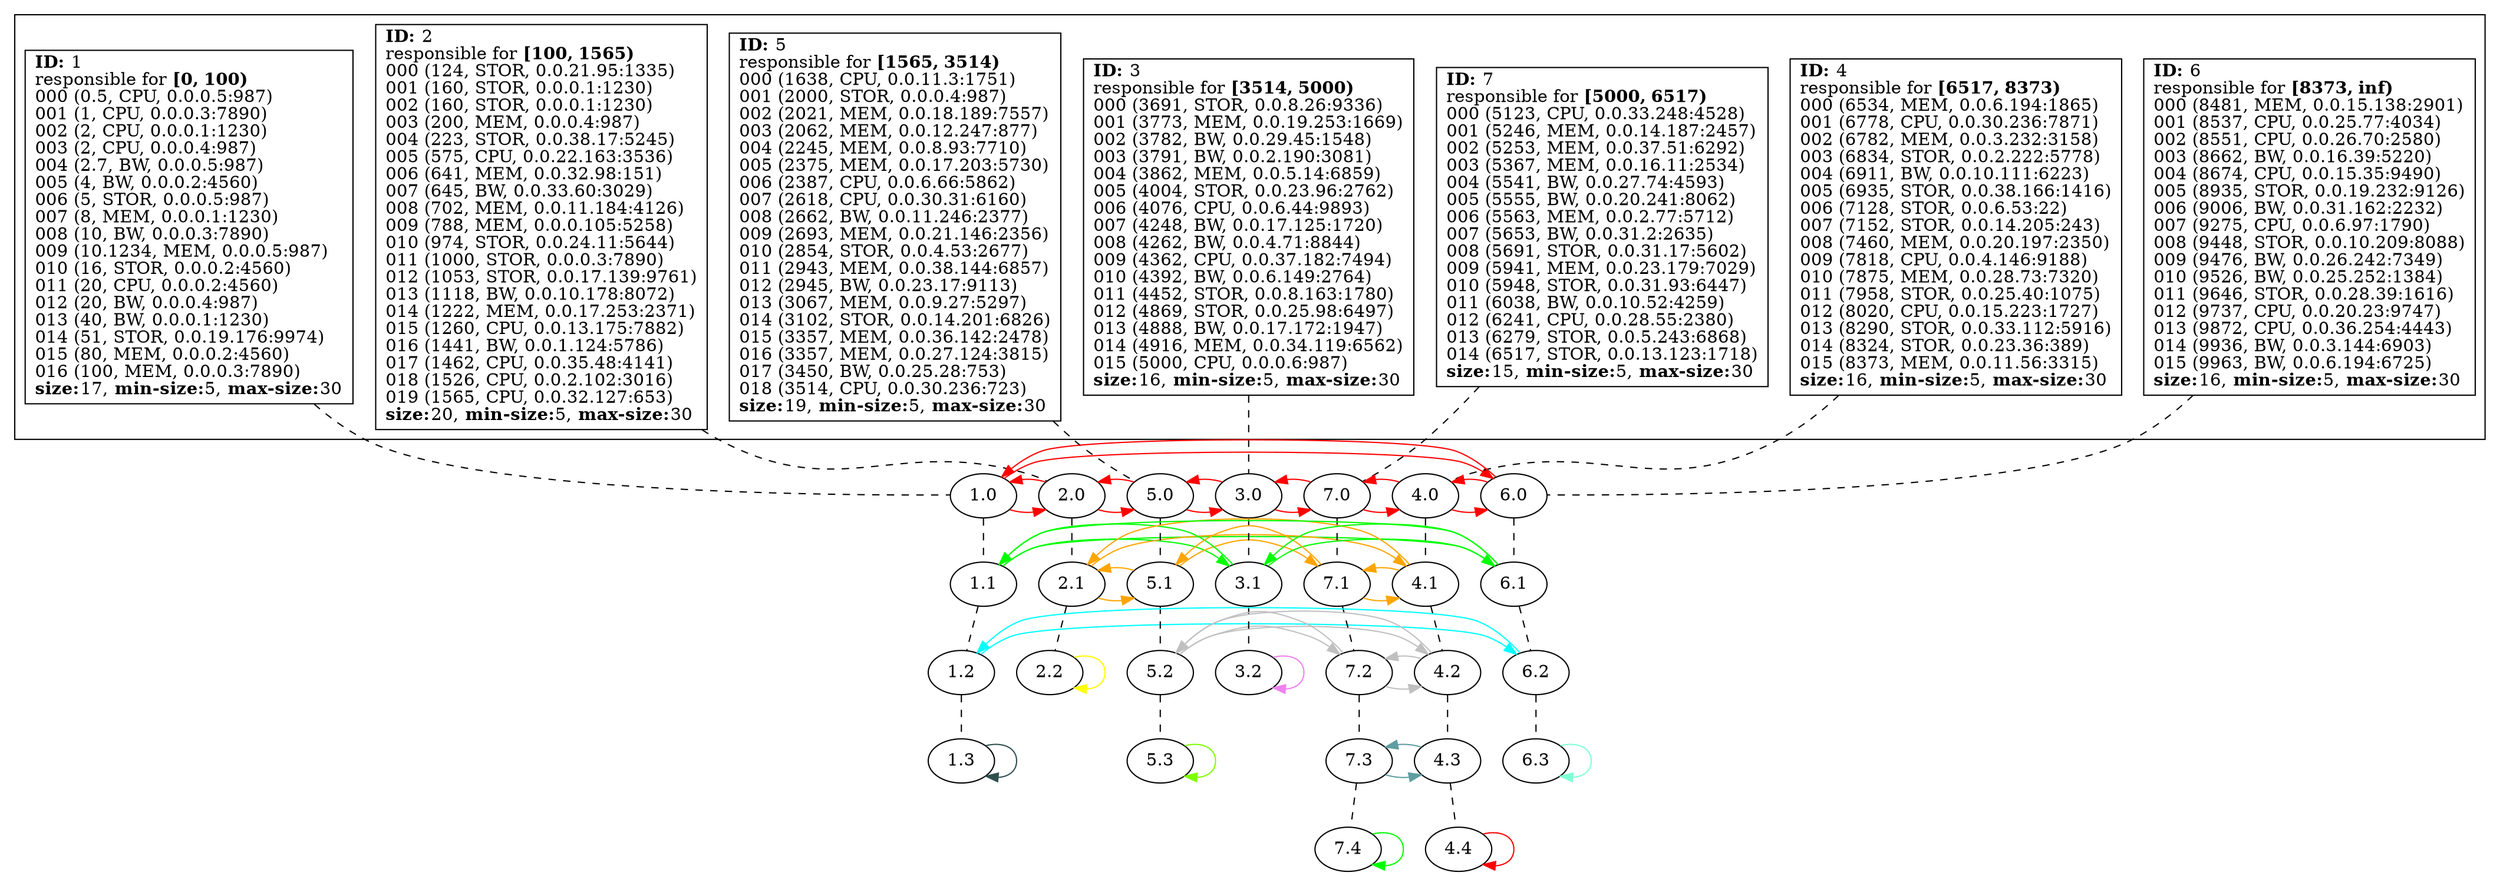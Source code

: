 strict
digraph SkipGraph {

	# vertical
	edge [dir=none style=dashed]
	subgraph {
		"1" -> "1.0" -> "1.1" -> "1.2" -> "1.3"
		}
	subgraph {
		"2" -> "2.0" -> "2.1" -> "2.2"
		}
	subgraph {
		"5" -> "5.0" -> "5.1" -> "5.2" -> "5.3"
		}
	subgraph {
		"3" -> "3.0" -> "3.1" -> "3.2"
		}
	subgraph {
		"7" -> "7.0" -> "7.1" -> "7.2" -> "7.3" -> "7.4"
		}
	subgraph {
		"4" -> "4.0" -> "4.1" -> "4.2" -> "4.3" -> "4.4"
		}
	subgraph {
		"6" -> "6.0" -> "6.1" -> "6.2" -> "6.3"
		}

	# horizontal
	edge [dir=forward, style=solid]
	subgraph cluster_content {
		rank = same
		"1" [shape=box, label=
			<
				<B>ID:</B> 1<BR ALIGN="LEFT"/>
				responsible for <B>[0, 100)</B><BR ALIGN="LEFT"/>
				000 (0.5, CPU, 0.0.0.5:987)<BR ALIGN="LEFT"/>
				001 (1, CPU, 0.0.0.3:7890)<BR ALIGN="LEFT"/>
				002 (2, CPU, 0.0.0.1:1230)<BR ALIGN="LEFT"/>
				003 (2, CPU, 0.0.0.4:987)<BR ALIGN="LEFT"/>
				004 (2.7, BW, 0.0.0.5:987)<BR ALIGN="LEFT"/>
				005 (4, BW, 0.0.0.2:4560)<BR ALIGN="LEFT"/>
				006 (5, STOR, 0.0.0.5:987)<BR ALIGN="LEFT"/>
				007 (8, MEM, 0.0.0.1:1230)<BR ALIGN="LEFT"/>
				008 (10, BW, 0.0.0.3:7890)<BR ALIGN="LEFT"/>
				009 (10.1234, MEM, 0.0.0.5:987)<BR ALIGN="LEFT"/>
				010 (16, STOR, 0.0.0.2:4560)<BR ALIGN="LEFT"/>
				011 (20, CPU, 0.0.0.2:4560)<BR ALIGN="LEFT"/>
				012 (20, BW, 0.0.0.4:987)<BR ALIGN="LEFT"/>
				013 (40, BW, 0.0.0.1:1230)<BR ALIGN="LEFT"/>
				014 (51, STOR, 0.0.19.176:9974)<BR ALIGN="LEFT"/>
				015 (80, MEM, 0.0.0.2:4560)<BR ALIGN="LEFT"/>
				016 (100, MEM, 0.0.0.3:7890)<BR ALIGN="LEFT"/>
			<B>size:</B>17, <B>min-size:</B>5, <B>max-size:</B>30<BR ALIGN="LEFT"/>			>]
		"2" [shape=box, label=
			<
				<B>ID:</B> 2<BR ALIGN="LEFT"/>
				responsible for <B>[100, 1565)</B><BR ALIGN="LEFT"/>
				000 (124, STOR, 0.0.21.95:1335)<BR ALIGN="LEFT"/>
				001 (160, STOR, 0.0.0.1:1230)<BR ALIGN="LEFT"/>
				002 (160, STOR, 0.0.0.1:1230)<BR ALIGN="LEFT"/>
				003 (200, MEM, 0.0.0.4:987)<BR ALIGN="LEFT"/>
				004 (223, STOR, 0.0.38.17:5245)<BR ALIGN="LEFT"/>
				005 (575, CPU, 0.0.22.163:3536)<BR ALIGN="LEFT"/>
				006 (641, MEM, 0.0.32.98:151)<BR ALIGN="LEFT"/>
				007 (645, BW, 0.0.33.60:3029)<BR ALIGN="LEFT"/>
				008 (702, MEM, 0.0.11.184:4126)<BR ALIGN="LEFT"/>
				009 (788, MEM, 0.0.0.105:5258)<BR ALIGN="LEFT"/>
				010 (974, STOR, 0.0.24.11:5644)<BR ALIGN="LEFT"/>
				011 (1000, STOR, 0.0.0.3:7890)<BR ALIGN="LEFT"/>
				012 (1053, STOR, 0.0.17.139:9761)<BR ALIGN="LEFT"/>
				013 (1118, BW, 0.0.10.178:8072)<BR ALIGN="LEFT"/>
				014 (1222, MEM, 0.0.17.253:2371)<BR ALIGN="LEFT"/>
				015 (1260, CPU, 0.0.13.175:7882)<BR ALIGN="LEFT"/>
				016 (1441, BW, 0.0.1.124:5786)<BR ALIGN="LEFT"/>
				017 (1462, CPU, 0.0.35.48:4141)<BR ALIGN="LEFT"/>
				018 (1526, CPU, 0.0.2.102:3016)<BR ALIGN="LEFT"/>
				019 (1565, CPU, 0.0.32.127:653)<BR ALIGN="LEFT"/>
			<B>size:</B>20, <B>min-size:</B>5, <B>max-size:</B>30<BR ALIGN="LEFT"/>			>]
		"5" [shape=box, label=
			<
				<B>ID:</B> 5<BR ALIGN="LEFT"/>
				responsible for <B>[1565, 3514)</B><BR ALIGN="LEFT"/>
				000 (1638, CPU, 0.0.11.3:1751)<BR ALIGN="LEFT"/>
				001 (2000, STOR, 0.0.0.4:987)<BR ALIGN="LEFT"/>
				002 (2021, MEM, 0.0.18.189:7557)<BR ALIGN="LEFT"/>
				003 (2062, MEM, 0.0.12.247:877)<BR ALIGN="LEFT"/>
				004 (2245, MEM, 0.0.8.93:7710)<BR ALIGN="LEFT"/>
				005 (2375, MEM, 0.0.17.203:5730)<BR ALIGN="LEFT"/>
				006 (2387, CPU, 0.0.6.66:5862)<BR ALIGN="LEFT"/>
				007 (2618, CPU, 0.0.30.31:6160)<BR ALIGN="LEFT"/>
				008 (2662, BW, 0.0.11.246:2377)<BR ALIGN="LEFT"/>
				009 (2693, MEM, 0.0.21.146:2356)<BR ALIGN="LEFT"/>
				010 (2854, STOR, 0.0.4.53:2677)<BR ALIGN="LEFT"/>
				011 (2943, MEM, 0.0.38.144:6857)<BR ALIGN="LEFT"/>
				012 (2945, BW, 0.0.23.17:9113)<BR ALIGN="LEFT"/>
				013 (3067, MEM, 0.0.9.27:5297)<BR ALIGN="LEFT"/>
				014 (3102, STOR, 0.0.14.201:6826)<BR ALIGN="LEFT"/>
				015 (3357, MEM, 0.0.36.142:2478)<BR ALIGN="LEFT"/>
				016 (3357, MEM, 0.0.27.124:3815)<BR ALIGN="LEFT"/>
				017 (3450, BW, 0.0.25.28:753)<BR ALIGN="LEFT"/>
				018 (3514, CPU, 0.0.30.236:723)<BR ALIGN="LEFT"/>
			<B>size:</B>19, <B>min-size:</B>5, <B>max-size:</B>30<BR ALIGN="LEFT"/>			>]
		"3" [shape=box, label=
			<
				<B>ID:</B> 3<BR ALIGN="LEFT"/>
				responsible for <B>[3514, 5000)</B><BR ALIGN="LEFT"/>
				000 (3691, STOR, 0.0.8.26:9336)<BR ALIGN="LEFT"/>
				001 (3773, MEM, 0.0.19.253:1669)<BR ALIGN="LEFT"/>
				002 (3782, BW, 0.0.29.45:1548)<BR ALIGN="LEFT"/>
				003 (3791, BW, 0.0.2.190:3081)<BR ALIGN="LEFT"/>
				004 (3862, MEM, 0.0.5.14:6859)<BR ALIGN="LEFT"/>
				005 (4004, STOR, 0.0.23.96:2762)<BR ALIGN="LEFT"/>
				006 (4076, CPU, 0.0.6.44:9893)<BR ALIGN="LEFT"/>
				007 (4248, BW, 0.0.17.125:1720)<BR ALIGN="LEFT"/>
				008 (4262, BW, 0.0.4.71:8844)<BR ALIGN="LEFT"/>
				009 (4362, CPU, 0.0.37.182:7494)<BR ALIGN="LEFT"/>
				010 (4392, BW, 0.0.6.149:2764)<BR ALIGN="LEFT"/>
				011 (4452, STOR, 0.0.8.163:1780)<BR ALIGN="LEFT"/>
				012 (4869, STOR, 0.0.25.98:6497)<BR ALIGN="LEFT"/>
				013 (4888, BW, 0.0.17.172:1947)<BR ALIGN="LEFT"/>
				014 (4916, MEM, 0.0.34.119:6562)<BR ALIGN="LEFT"/>
				015 (5000, CPU, 0.0.0.6:987)<BR ALIGN="LEFT"/>
			<B>size:</B>16, <B>min-size:</B>5, <B>max-size:</B>30<BR ALIGN="LEFT"/>			>]
		"7" [shape=box, label=
			<
				<B>ID:</B> 7<BR ALIGN="LEFT"/>
				responsible for <B>[5000, 6517)</B><BR ALIGN="LEFT"/>
				000 (5123, CPU, 0.0.33.248:4528)<BR ALIGN="LEFT"/>
				001 (5246, MEM, 0.0.14.187:2457)<BR ALIGN="LEFT"/>
				002 (5253, MEM, 0.0.37.51:6292)<BR ALIGN="LEFT"/>
				003 (5367, MEM, 0.0.16.11:2534)<BR ALIGN="LEFT"/>
				004 (5541, BW, 0.0.27.74:4593)<BR ALIGN="LEFT"/>
				005 (5555, BW, 0.0.20.241:8062)<BR ALIGN="LEFT"/>
				006 (5563, MEM, 0.0.2.77:5712)<BR ALIGN="LEFT"/>
				007 (5653, BW, 0.0.31.2:2635)<BR ALIGN="LEFT"/>
				008 (5691, STOR, 0.0.31.17:5602)<BR ALIGN="LEFT"/>
				009 (5941, MEM, 0.0.23.179:7029)<BR ALIGN="LEFT"/>
				010 (5948, STOR, 0.0.31.93:6447)<BR ALIGN="LEFT"/>
				011 (6038, BW, 0.0.10.52:4259)<BR ALIGN="LEFT"/>
				012 (6241, CPU, 0.0.28.55:2380)<BR ALIGN="LEFT"/>
				013 (6279, STOR, 0.0.5.243:6868)<BR ALIGN="LEFT"/>
				014 (6517, STOR, 0.0.13.123:1718)<BR ALIGN="LEFT"/>
			<B>size:</B>15, <B>min-size:</B>5, <B>max-size:</B>30<BR ALIGN="LEFT"/>			>]
		"4" [shape=box, label=
			<
				<B>ID:</B> 4<BR ALIGN="LEFT"/>
				responsible for <B>[6517, 8373)</B><BR ALIGN="LEFT"/>
				000 (6534, MEM, 0.0.6.194:1865)<BR ALIGN="LEFT"/>
				001 (6778, CPU, 0.0.30.236:7871)<BR ALIGN="LEFT"/>
				002 (6782, MEM, 0.0.3.232:3158)<BR ALIGN="LEFT"/>
				003 (6834, STOR, 0.0.2.222:5778)<BR ALIGN="LEFT"/>
				004 (6911, BW, 0.0.10.111:6223)<BR ALIGN="LEFT"/>
				005 (6935, STOR, 0.0.38.166:1416)<BR ALIGN="LEFT"/>
				006 (7128, STOR, 0.0.6.53:22)<BR ALIGN="LEFT"/>
				007 (7152, STOR, 0.0.14.205:243)<BR ALIGN="LEFT"/>
				008 (7460, MEM, 0.0.20.197:2350)<BR ALIGN="LEFT"/>
				009 (7818, CPU, 0.0.4.146:9188)<BR ALIGN="LEFT"/>
				010 (7875, MEM, 0.0.28.73:7320)<BR ALIGN="LEFT"/>
				011 (7958, STOR, 0.0.25.40:1075)<BR ALIGN="LEFT"/>
				012 (8020, CPU, 0.0.15.223:1727)<BR ALIGN="LEFT"/>
				013 (8290, STOR, 0.0.33.112:5916)<BR ALIGN="LEFT"/>
				014 (8324, STOR, 0.0.23.36:389)<BR ALIGN="LEFT"/>
				015 (8373, MEM, 0.0.11.56:3315)<BR ALIGN="LEFT"/>
			<B>size:</B>16, <B>min-size:</B>5, <B>max-size:</B>30<BR ALIGN="LEFT"/>			>]
		"6" [shape=box, label=
			<
				<B>ID:</B> 6<BR ALIGN="LEFT"/>
				responsible for <B>[8373, inf)</B><BR ALIGN="LEFT"/>
				000 (8481, MEM, 0.0.15.138:2901)<BR ALIGN="LEFT"/>
				001 (8537, CPU, 0.0.25.77:4034)<BR ALIGN="LEFT"/>
				002 (8551, CPU, 0.0.26.70:2580)<BR ALIGN="LEFT"/>
				003 (8662, BW, 0.0.16.39:5220)<BR ALIGN="LEFT"/>
				004 (8674, CPU, 0.0.15.35:9490)<BR ALIGN="LEFT"/>
				005 (8935, STOR, 0.0.19.232:9126)<BR ALIGN="LEFT"/>
				006 (9006, BW, 0.0.31.162:2232)<BR ALIGN="LEFT"/>
				007 (9275, CPU, 0.0.6.97:1790)<BR ALIGN="LEFT"/>
				008 (9448, STOR, 0.0.10.209:8088)<BR ALIGN="LEFT"/>
				009 (9476, BW, 0.0.26.242:7349)<BR ALIGN="LEFT"/>
				010 (9526, BW, 0.0.25.252:1384)<BR ALIGN="LEFT"/>
				011 (9646, STOR, 0.0.28.39:1616)<BR ALIGN="LEFT"/>
				012 (9737, CPU, 0.0.20.23:9747)<BR ALIGN="LEFT"/>
				013 (9872, CPU, 0.0.36.254:4443)<BR ALIGN="LEFT"/>
				014 (9936, BW, 0.0.3.144:6903)<BR ALIGN="LEFT"/>
				015 (9963, BW, 0.0.6.194:6725)<BR ALIGN="LEFT"/>
			<B>size:</B>16, <B>min-size:</B>5, <B>max-size:</B>30<BR ALIGN="LEFT"/>			>]
	}

	edge [color=red]
	subgraph 1 {
		rank = same
		label = "Level 0"
		subgraph {
			"1.0" -> "2.0"
			"1.0" -> "6.0"
		}
		subgraph {
			"2.0" -> "5.0"
			"2.0" -> "1.0"
		}
		subgraph {
			"5.0" -> "3.0"
			"5.0" -> "2.0"
		}
		subgraph {
			"3.0" -> "7.0"
			"3.0" -> "5.0"
		}
		subgraph {
			"7.0" -> "4.0"
			"7.0" -> "3.0"
		}
		subgraph {
			"4.0" -> "6.0"
			"4.0" -> "7.0"
		}
		subgraph {
			"6.0" -> "1.0"
			"6.0" -> "4.0"
		}
	}

	edge [color=green]
	subgraph 10 {
		rank = same
		label = "Level 1 (0)"
		subgraph {
			"1.1" -> "3.1"
			"1.1" -> "6.1"
		}
		subgraph {
			"3.1" -> "6.1"
			"3.1" -> "1.1"
		}
		subgraph {
			"6.1" -> "1.1"
			"6.1" -> "3.1"
		}
	}

	edge [color=cyan]
	subgraph 100 {
		rank = same
		label = "Level 2 (00)"
		subgraph {
			"1.2" -> "6.2"
			"1.2" -> "6.2"
		}
		subgraph {
			"6.2" -> "1.2"
			"6.2" -> "1.2"
		}
	}

	edge [color=aquamarine]
	subgraph 1000 {
		rank = same
		label = "Level 3 (000)"
		subgraph {
			"6.3" -> "6.3"
			"6.3" -> "6.3"
		}
	}

	edge [color=darkslategray]
	subgraph 1001 {
		rank = same
		label = "Level 3 (001)"
		subgraph {
			"1.3" -> "1.3"
			"1.3" -> "1.3"
		}
	}

	edge [color=violet]
	subgraph 101 {
		rank = same
		label = "Level 2 (01)"
		subgraph {
			"3.2" -> "3.2"
			"3.2" -> "3.2"
		}
	}

	edge [color=orange]
	subgraph 11 {
		rank = same
		label = "Level 1 (1)"
		subgraph {
			"2.1" -> "5.1"
			"2.1" -> "4.1"
		}
		subgraph {
			"5.1" -> "7.1"
			"5.1" -> "2.1"
		}
		subgraph {
			"7.1" -> "4.1"
			"7.1" -> "5.1"
		}
		subgraph {
			"4.1" -> "2.1"
			"4.1" -> "7.1"
		}
	}

	edge [color=grey]
	subgraph 110 {
		rank = same
		label = "Level 2 (10)"
		subgraph {
			"5.2" -> "7.2"
			"5.2" -> "4.2"
		}
		subgraph {
			"7.2" -> "4.2"
			"7.2" -> "5.2"
		}
		subgraph {
			"4.2" -> "5.2"
			"4.2" -> "7.2"
		}
	}

	edge [color=cadetblue]
	subgraph 1100 {
		rank = same
		label = "Level 3 (100)"
		subgraph {
			"7.3" -> "4.3"
			"7.3" -> "4.3"
		}
		subgraph {
			"4.3" -> "7.3"
			"4.3" -> "7.3"
		}
	}

	edge [color=red]
	subgraph 11000 {
		rank = same
		label = "Level 4 (1000)"
		subgraph {
			"4.4" -> "4.4"
			"4.4" -> "4.4"
		}
	}

	edge [color=green]
	subgraph 11001 {
		rank = same
		label = "Level 4 (1001)"
		subgraph {
			"7.4" -> "7.4"
			"7.4" -> "7.4"
		}
	}

	edge [color=chartreuse]
	subgraph 1101 {
		rank = same
		label = "Level 3 (101)"
		subgraph {
			"5.3" -> "5.3"
			"5.3" -> "5.3"
		}
	}

	edge [color=yellow]
	subgraph 111 {
		rank = same
		label = "Level 2 (11)"
		subgraph {
			"2.2" -> "2.2"
			"2.2" -> "2.2"
		}
	}


}

